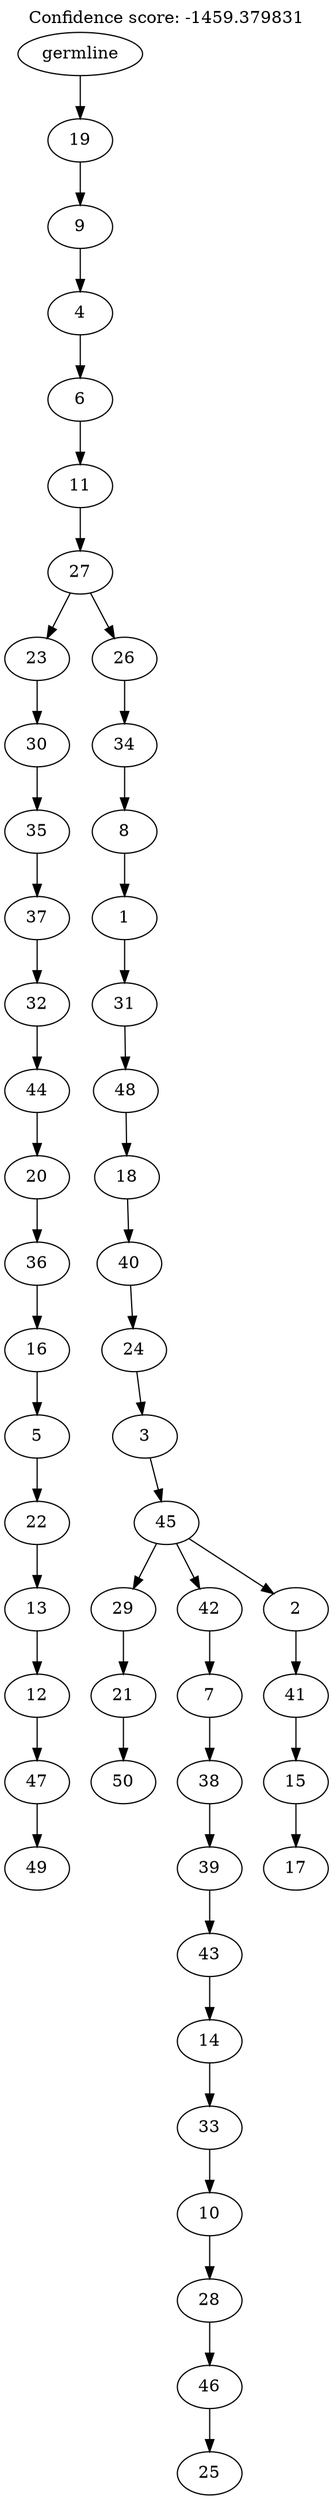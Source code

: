 digraph g {
	"49" -> "50";
	"50" [label="49"];
	"48" -> "49";
	"49" [label="47"];
	"47" -> "48";
	"48" [label="12"];
	"46" -> "47";
	"47" [label="13"];
	"45" -> "46";
	"46" [label="22"];
	"44" -> "45";
	"45" [label="5"];
	"43" -> "44";
	"44" [label="16"];
	"42" -> "43";
	"43" [label="36"];
	"41" -> "42";
	"42" [label="20"];
	"40" -> "41";
	"41" [label="44"];
	"39" -> "40";
	"40" [label="32"];
	"38" -> "39";
	"39" [label="37"];
	"37" -> "38";
	"38" [label="35"];
	"36" -> "37";
	"37" [label="30"];
	"34" -> "35";
	"35" [label="50"];
	"33" -> "34";
	"34" [label="21"];
	"31" -> "32";
	"32" [label="25"];
	"30" -> "31";
	"31" [label="46"];
	"29" -> "30";
	"30" [label="28"];
	"28" -> "29";
	"29" [label="10"];
	"27" -> "28";
	"28" [label="33"];
	"26" -> "27";
	"27" [label="14"];
	"25" -> "26";
	"26" [label="43"];
	"24" -> "25";
	"25" [label="39"];
	"23" -> "24";
	"24" [label="38"];
	"22" -> "23";
	"23" [label="7"];
	"20" -> "21";
	"21" [label="17"];
	"19" -> "20";
	"20" [label="15"];
	"18" -> "19";
	"19" [label="41"];
	"17" -> "18";
	"18" [label="2"];
	"17" -> "22";
	"22" [label="42"];
	"17" -> "33";
	"33" [label="29"];
	"16" -> "17";
	"17" [label="45"];
	"15" -> "16";
	"16" [label="3"];
	"14" -> "15";
	"15" [label="24"];
	"13" -> "14";
	"14" [label="40"];
	"12" -> "13";
	"13" [label="18"];
	"11" -> "12";
	"12" [label="48"];
	"10" -> "11";
	"11" [label="31"];
	"9" -> "10";
	"10" [label="1"];
	"8" -> "9";
	"9" [label="8"];
	"7" -> "8";
	"8" [label="34"];
	"6" -> "7";
	"7" [label="26"];
	"6" -> "36";
	"36" [label="23"];
	"5" -> "6";
	"6" [label="27"];
	"4" -> "5";
	"5" [label="11"];
	"3" -> "4";
	"4" [label="6"];
	"2" -> "3";
	"3" [label="4"];
	"1" -> "2";
	"2" [label="9"];
	"0" -> "1";
	"1" [label="19"];
	"0" [label="germline"];
	labelloc="t";
	label="Confidence score: -1459.379831";
}
